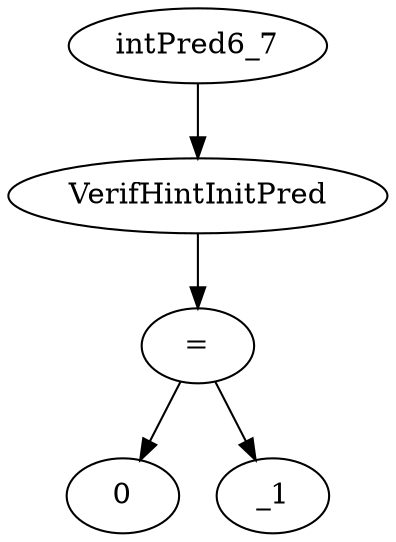 digraph dag {
0 [label="intPred6_7"];
1 [label="VerifHintInitPred"];
2 [label="="];
3 [label="0"];
4 [label="_1"];
"0" -> "1"[label=""]
"1" -> "2"[label=""]
"2" -> "4"[label=""]
"2" -> "3"[label=""]
}
